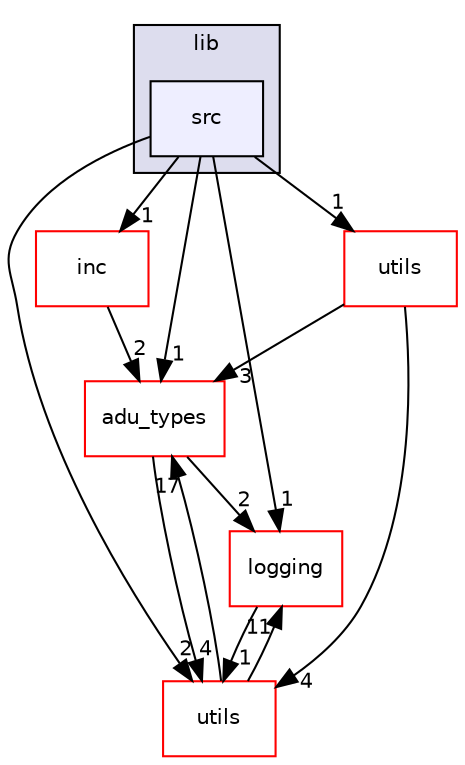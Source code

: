 digraph "src/extensions/download_handlers/plugin_examples/microsoft_delta_download_handler/handler/lib/src" {
  compound=true
  node [ fontsize="10", fontname="Helvetica"];
  edge [ labelfontsize="10", labelfontname="Helvetica"];
  subgraph clusterdir_1e144c6b4001da09bd44894ea462d0b2 {
    graph [ bgcolor="#ddddee", pencolor="black", label="lib" fontname="Helvetica", fontsize="10", URL="dir_1e144c6b4001da09bd44894ea462d0b2.html"]
  dir_9dbbcbf144ab3f578239f28f1571fe7d [shape=box, label="src", style="filled", fillcolor="#eeeeff", pencolor="black", URL="dir_9dbbcbf144ab3f578239f28f1571fe7d.html"];
  }
  dir_0be3997be201b2c0e08bde7e23835abc [shape=box label="inc" fillcolor="white" style="filled" color="red" URL="dir_0be3997be201b2c0e08bde7e23835abc.html"];
  dir_2fa9b52a3673ed0f8fcfc3f4f3ae93e3 [shape=box label="adu_types" fillcolor="white" style="filled" color="red" URL="dir_2fa9b52a3673ed0f8fcfc3f4f3ae93e3.html"];
  dir_9cec170c4d82cecc59068b231d1e50a2 [shape=box label="utils" fillcolor="white" style="filled" color="red" URL="dir_9cec170c4d82cecc59068b231d1e50a2.html"];
  dir_b3320b59a4aa4a7431bc8488b87009bf [shape=box label="logging" fillcolor="white" style="filled" color="red" URL="dir_b3320b59a4aa4a7431bc8488b87009bf.html"];
  dir_313caf1132e152dd9b58bea13a4052ca [shape=box label="utils" fillcolor="white" style="filled" color="red" URL="dir_313caf1132e152dd9b58bea13a4052ca.html"];
  dir_0be3997be201b2c0e08bde7e23835abc->dir_2fa9b52a3673ed0f8fcfc3f4f3ae93e3 [headlabel="2", labeldistance=1.5 headhref="dir_000100_000003.html"];
  dir_2fa9b52a3673ed0f8fcfc3f4f3ae93e3->dir_b3320b59a4aa4a7431bc8488b87009bf [headlabel="2", labeldistance=1.5 headhref="dir_000003_000143.html"];
  dir_2fa9b52a3673ed0f8fcfc3f4f3ae93e3->dir_313caf1132e152dd9b58bea13a4052ca [headlabel="4", labeldistance=1.5 headhref="dir_000003_000154.html"];
  dir_9cec170c4d82cecc59068b231d1e50a2->dir_2fa9b52a3673ed0f8fcfc3f4f3ae93e3 [headlabel="3", labeldistance=1.5 headhref="dir_000105_000003.html"];
  dir_9cec170c4d82cecc59068b231d1e50a2->dir_313caf1132e152dd9b58bea13a4052ca [headlabel="4", labeldistance=1.5 headhref="dir_000105_000154.html"];
  dir_b3320b59a4aa4a7431bc8488b87009bf->dir_313caf1132e152dd9b58bea13a4052ca [headlabel="1", labeldistance=1.5 headhref="dir_000143_000154.html"];
  dir_313caf1132e152dd9b58bea13a4052ca->dir_2fa9b52a3673ed0f8fcfc3f4f3ae93e3 [headlabel="17", labeldistance=1.5 headhref="dir_000154_000003.html"];
  dir_313caf1132e152dd9b58bea13a4052ca->dir_b3320b59a4aa4a7431bc8488b87009bf [headlabel="11", labeldistance=1.5 headhref="dir_000154_000143.html"];
  dir_9dbbcbf144ab3f578239f28f1571fe7d->dir_0be3997be201b2c0e08bde7e23835abc [headlabel="1", labeldistance=1.5 headhref="dir_000102_000100.html"];
  dir_9dbbcbf144ab3f578239f28f1571fe7d->dir_2fa9b52a3673ed0f8fcfc3f4f3ae93e3 [headlabel="1", labeldistance=1.5 headhref="dir_000102_000003.html"];
  dir_9dbbcbf144ab3f578239f28f1571fe7d->dir_9cec170c4d82cecc59068b231d1e50a2 [headlabel="1", labeldistance=1.5 headhref="dir_000102_000105.html"];
  dir_9dbbcbf144ab3f578239f28f1571fe7d->dir_b3320b59a4aa4a7431bc8488b87009bf [headlabel="1", labeldistance=1.5 headhref="dir_000102_000143.html"];
  dir_9dbbcbf144ab3f578239f28f1571fe7d->dir_313caf1132e152dd9b58bea13a4052ca [headlabel="2", labeldistance=1.5 headhref="dir_000102_000154.html"];
}
